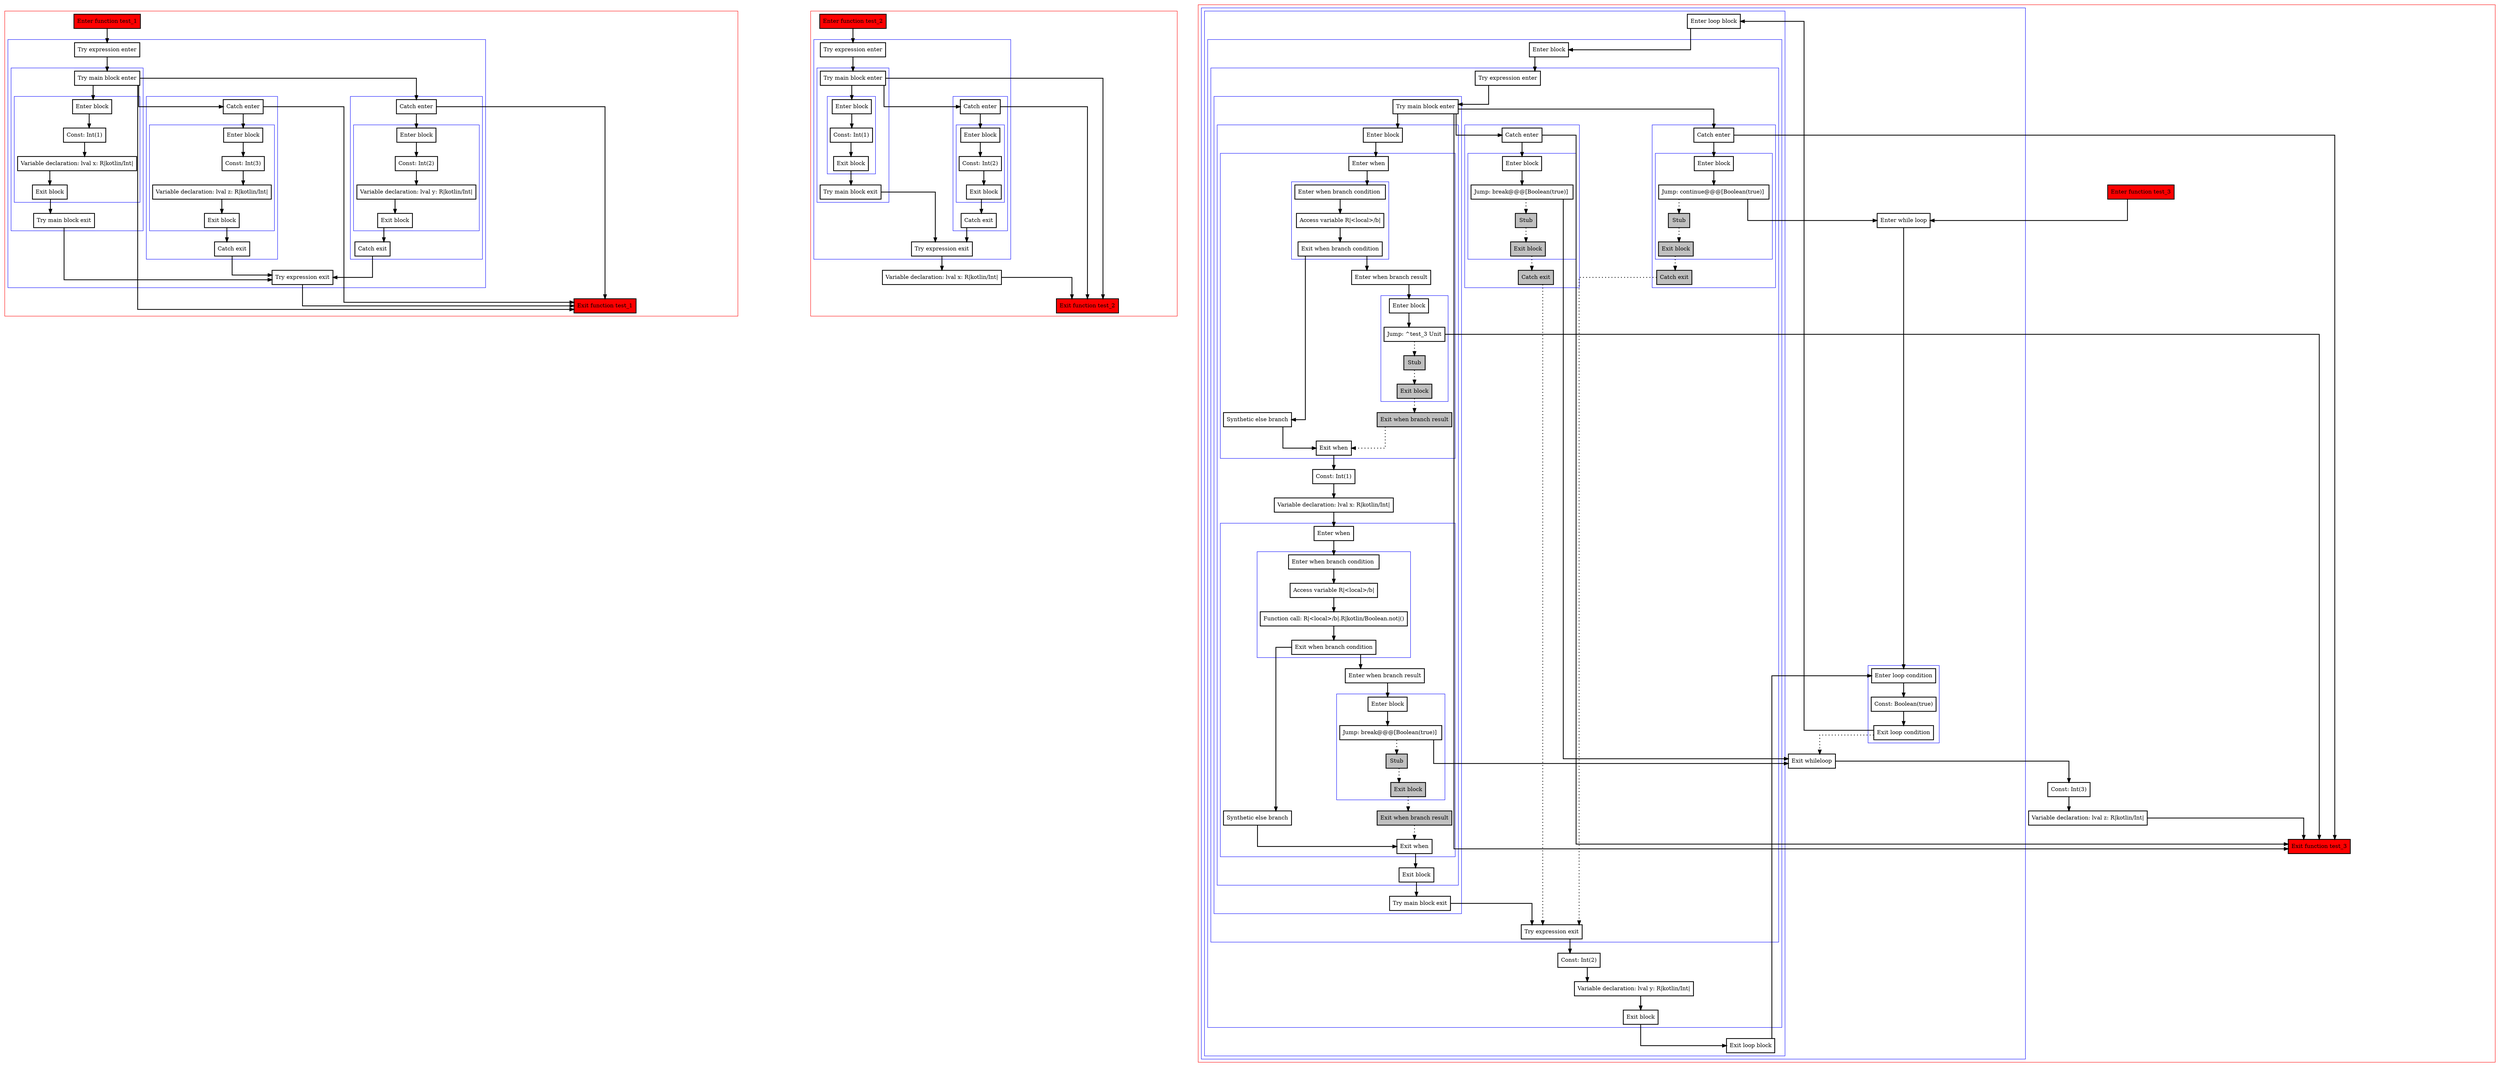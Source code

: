 digraph tryCatch_kt {
    graph [splines=ortho nodesep=3]
    node [shape=box penwidth=2]
    edge [penwidth=2]

    subgraph cluster_0 {
        color=red
        0 [label="Enter function test_1" style="filled" fillcolor=red];
        subgraph cluster_1 {
            color=blue
            1 [label="Try expression enter"];
            subgraph cluster_2 {
                color=blue
                2 [label="Try main block enter"];
                subgraph cluster_3 {
                    color=blue
                    3 [label="Enter block"];
                    4 [label="Const: Int(1)"];
                    5 [label="Variable declaration: lval x: R|kotlin/Int|"];
                    6 [label="Exit block"];
                }
                7 [label="Try main block exit"];
            }
            subgraph cluster_4 {
                color=blue
                8 [label="Catch enter"];
                subgraph cluster_5 {
                    color=blue
                    9 [label="Enter block"];
                    10 [label="Const: Int(3)"];
                    11 [label="Variable declaration: lval z: R|kotlin/Int|"];
                    12 [label="Exit block"];
                }
                13 [label="Catch exit"];
            }
            subgraph cluster_6 {
                color=blue
                14 [label="Catch enter"];
                subgraph cluster_7 {
                    color=blue
                    15 [label="Enter block"];
                    16 [label="Const: Int(2)"];
                    17 [label="Variable declaration: lval y: R|kotlin/Int|"];
                    18 [label="Exit block"];
                }
                19 [label="Catch exit"];
            }
            20 [label="Try expression exit"];
        }
        21 [label="Exit function test_1" style="filled" fillcolor=red];
    }

    0 -> {1};
    1 -> {2};
    2 -> {21 14 8 3};
    3 -> {4};
    4 -> {5};
    5 -> {6};
    6 -> {7};
    7 -> {20};
    8 -> {21 9};
    9 -> {10};
    10 -> {11};
    11 -> {12};
    12 -> {13};
    13 -> {20};
    14 -> {21 15};
    15 -> {16};
    16 -> {17};
    17 -> {18};
    18 -> {19};
    19 -> {20};
    20 -> {21};

    subgraph cluster_8 {
        color=red
        22 [label="Enter function test_2" style="filled" fillcolor=red];
        subgraph cluster_9 {
            color=blue
            23 [label="Try expression enter"];
            subgraph cluster_10 {
                color=blue
                24 [label="Try main block enter"];
                subgraph cluster_11 {
                    color=blue
                    25 [label="Enter block"];
                    26 [label="Const: Int(1)"];
                    27 [label="Exit block"];
                }
                28 [label="Try main block exit"];
            }
            subgraph cluster_12 {
                color=blue
                29 [label="Catch enter"];
                subgraph cluster_13 {
                    color=blue
                    30 [label="Enter block"];
                    31 [label="Const: Int(2)"];
                    32 [label="Exit block"];
                }
                33 [label="Catch exit"];
            }
            34 [label="Try expression exit"];
        }
        35 [label="Variable declaration: lval x: R|kotlin/Int|"];
        36 [label="Exit function test_2" style="filled" fillcolor=red];
    }

    22 -> {23};
    23 -> {24};
    24 -> {36 29 25};
    25 -> {26};
    26 -> {27};
    27 -> {28};
    28 -> {34};
    29 -> {36 30};
    30 -> {31};
    31 -> {32};
    32 -> {33};
    33 -> {34};
    34 -> {35};
    35 -> {36};

    subgraph cluster_14 {
        color=red
        37 [label="Enter function test_3" style="filled" fillcolor=red];
        subgraph cluster_15 {
            color=blue
            38 [label="Enter while loop"];
            subgraph cluster_16 {
                color=blue
                39 [label="Enter loop condition"];
                40 [label="Const: Boolean(true)"];
                41 [label="Exit loop condition"];
            }
            subgraph cluster_17 {
                color=blue
                42 [label="Enter loop block"];
                subgraph cluster_18 {
                    color=blue
                    43 [label="Enter block"];
                    subgraph cluster_19 {
                        color=blue
                        44 [label="Try expression enter"];
                        subgraph cluster_20 {
                            color=blue
                            45 [label="Try main block enter"];
                            subgraph cluster_21 {
                                color=blue
                                46 [label="Enter block"];
                                subgraph cluster_22 {
                                    color=blue
                                    47 [label="Enter when"];
                                    subgraph cluster_23 {
                                        color=blue
                                        48 [label="Enter when branch condition "];
                                        49 [label="Access variable R|<local>/b|"];
                                        50 [label="Exit when branch condition"];
                                    }
                                    51 [label="Synthetic else branch"];
                                    52 [label="Enter when branch result"];
                                    subgraph cluster_24 {
                                        color=blue
                                        53 [label="Enter block"];
                                        54 [label="Jump: ^test_3 Unit"];
                                        55 [label="Stub" style="filled" fillcolor=gray];
                                        56 [label="Exit block" style="filled" fillcolor=gray];
                                    }
                                    57 [label="Exit when branch result" style="filled" fillcolor=gray];
                                    58 [label="Exit when"];
                                }
                                59 [label="Const: Int(1)"];
                                60 [label="Variable declaration: lval x: R|kotlin/Int|"];
                                subgraph cluster_25 {
                                    color=blue
                                    61 [label="Enter when"];
                                    subgraph cluster_26 {
                                        color=blue
                                        62 [label="Enter when branch condition "];
                                        63 [label="Access variable R|<local>/b|"];
                                        64 [label="Function call: R|<local>/b|.R|kotlin/Boolean.not|()"];
                                        65 [label="Exit when branch condition"];
                                    }
                                    66 [label="Synthetic else branch"];
                                    67 [label="Enter when branch result"];
                                    subgraph cluster_27 {
                                        color=blue
                                        68 [label="Enter block"];
                                        69 [label="Jump: break@@@[Boolean(true)] "];
                                        70 [label="Stub" style="filled" fillcolor=gray];
                                        71 [label="Exit block" style="filled" fillcolor=gray];
                                    }
                                    72 [label="Exit when branch result" style="filled" fillcolor=gray];
                                    73 [label="Exit when"];
                                }
                                74 [label="Exit block"];
                            }
                            75 [label="Try main block exit"];
                        }
                        subgraph cluster_28 {
                            color=blue
                            76 [label="Catch enter"];
                            subgraph cluster_29 {
                                color=blue
                                77 [label="Enter block"];
                                78 [label="Jump: break@@@[Boolean(true)] "];
                                79 [label="Stub" style="filled" fillcolor=gray];
                                80 [label="Exit block" style="filled" fillcolor=gray];
                            }
                            81 [label="Catch exit" style="filled" fillcolor=gray];
                        }
                        subgraph cluster_30 {
                            color=blue
                            82 [label="Catch enter"];
                            subgraph cluster_31 {
                                color=blue
                                83 [label="Enter block"];
                                84 [label="Jump: continue@@@[Boolean(true)] "];
                                85 [label="Stub" style="filled" fillcolor=gray];
                                86 [label="Exit block" style="filled" fillcolor=gray];
                            }
                            87 [label="Catch exit" style="filled" fillcolor=gray];
                        }
                        88 [label="Try expression exit"];
                    }
                    89 [label="Const: Int(2)"];
                    90 [label="Variable declaration: lval y: R|kotlin/Int|"];
                    91 [label="Exit block"];
                }
                92 [label="Exit loop block"];
            }
            93 [label="Exit whileloop"];
        }
        94 [label="Const: Int(3)"];
        95 [label="Variable declaration: lval z: R|kotlin/Int|"];
        96 [label="Exit function test_3" style="filled" fillcolor=red];
    }

    37 -> {38};
    38 -> {39};
    39 -> {40};
    40 -> {41};
    41 -> {42};
    41 -> {93} [style=dotted];
    42 -> {43};
    43 -> {44};
    44 -> {45};
    45 -> {96 82 76 46};
    46 -> {47};
    47 -> {48};
    48 -> {49};
    49 -> {50};
    50 -> {52 51};
    51 -> {58};
    52 -> {53};
    53 -> {54};
    54 -> {96};
    54 -> {55} [style=dotted];
    55 -> {56} [style=dotted];
    56 -> {57} [style=dotted];
    57 -> {58} [style=dotted];
    58 -> {59};
    59 -> {60};
    60 -> {61};
    61 -> {62};
    62 -> {63};
    63 -> {64};
    64 -> {65};
    65 -> {67 66};
    66 -> {73};
    67 -> {68};
    68 -> {69};
    69 -> {93};
    69 -> {70} [style=dotted];
    70 -> {71} [style=dotted];
    71 -> {72} [style=dotted];
    72 -> {73} [style=dotted];
    73 -> {74};
    74 -> {75};
    75 -> {88};
    76 -> {96 77};
    77 -> {78};
    78 -> {93};
    78 -> {79} [style=dotted];
    79 -> {80} [style=dotted];
    80 -> {81} [style=dotted];
    81 -> {88} [style=dotted];
    82 -> {96 83};
    83 -> {84};
    84 -> {38};
    84 -> {85} [style=dotted];
    85 -> {86} [style=dotted];
    86 -> {87} [style=dotted];
    87 -> {88} [style=dotted];
    88 -> {89};
    89 -> {90};
    90 -> {91};
    91 -> {92};
    92 -> {39};
    93 -> {94};
    94 -> {95};
    95 -> {96};

}
